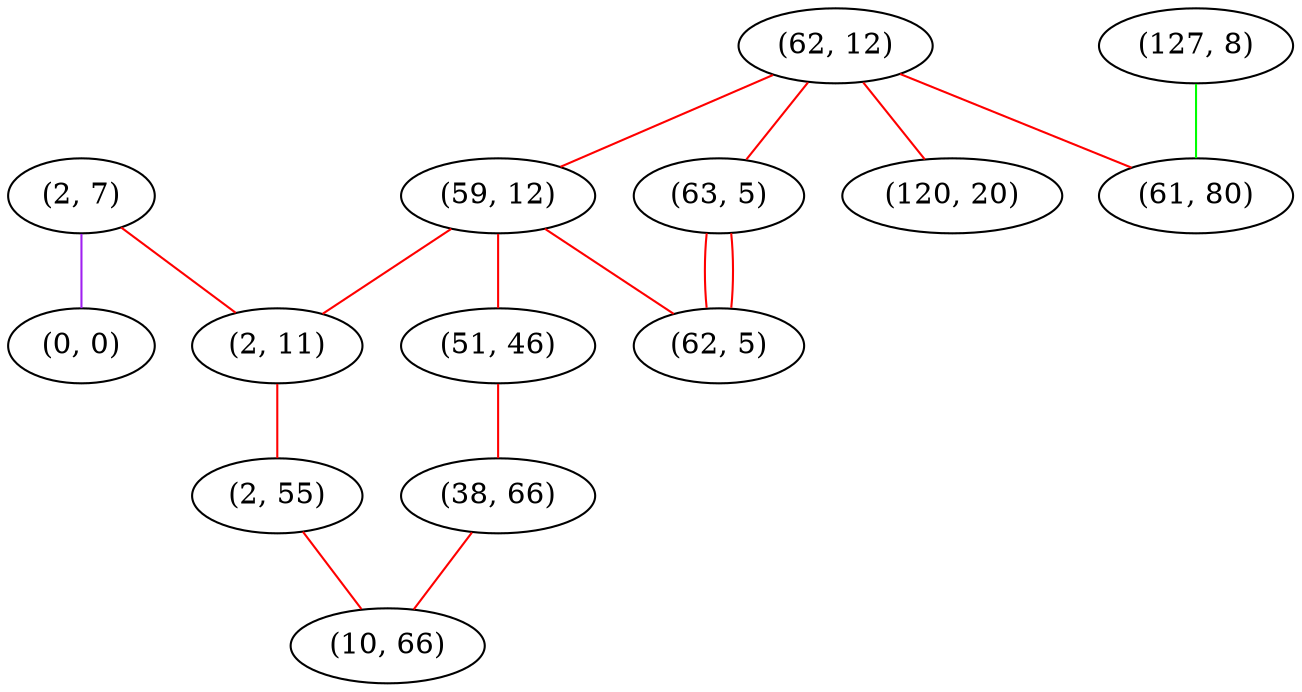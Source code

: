 graph "" {
"(2, 7)";
"(62, 12)";
"(0, 0)";
"(127, 8)";
"(59, 12)";
"(63, 5)";
"(2, 11)";
"(51, 46)";
"(2, 55)";
"(38, 66)";
"(62, 5)";
"(120, 20)";
"(61, 80)";
"(10, 66)";
"(2, 7)" -- "(0, 0)"  [color=purple, key=0, weight=4];
"(2, 7)" -- "(2, 11)"  [color=red, key=0, weight=1];
"(62, 12)" -- "(63, 5)"  [color=red, key=0, weight=1];
"(62, 12)" -- "(59, 12)"  [color=red, key=0, weight=1];
"(62, 12)" -- "(61, 80)"  [color=red, key=0, weight=1];
"(62, 12)" -- "(120, 20)"  [color=red, key=0, weight=1];
"(127, 8)" -- "(61, 80)"  [color=green, key=0, weight=2];
"(59, 12)" -- "(2, 11)"  [color=red, key=0, weight=1];
"(59, 12)" -- "(62, 5)"  [color=red, key=0, weight=1];
"(59, 12)" -- "(51, 46)"  [color=red, key=0, weight=1];
"(63, 5)" -- "(62, 5)"  [color=red, key=0, weight=1];
"(63, 5)" -- "(62, 5)"  [color=red, key=1, weight=1];
"(2, 11)" -- "(2, 55)"  [color=red, key=0, weight=1];
"(51, 46)" -- "(38, 66)"  [color=red, key=0, weight=1];
"(2, 55)" -- "(10, 66)"  [color=red, key=0, weight=1];
"(38, 66)" -- "(10, 66)"  [color=red, key=0, weight=1];
}
